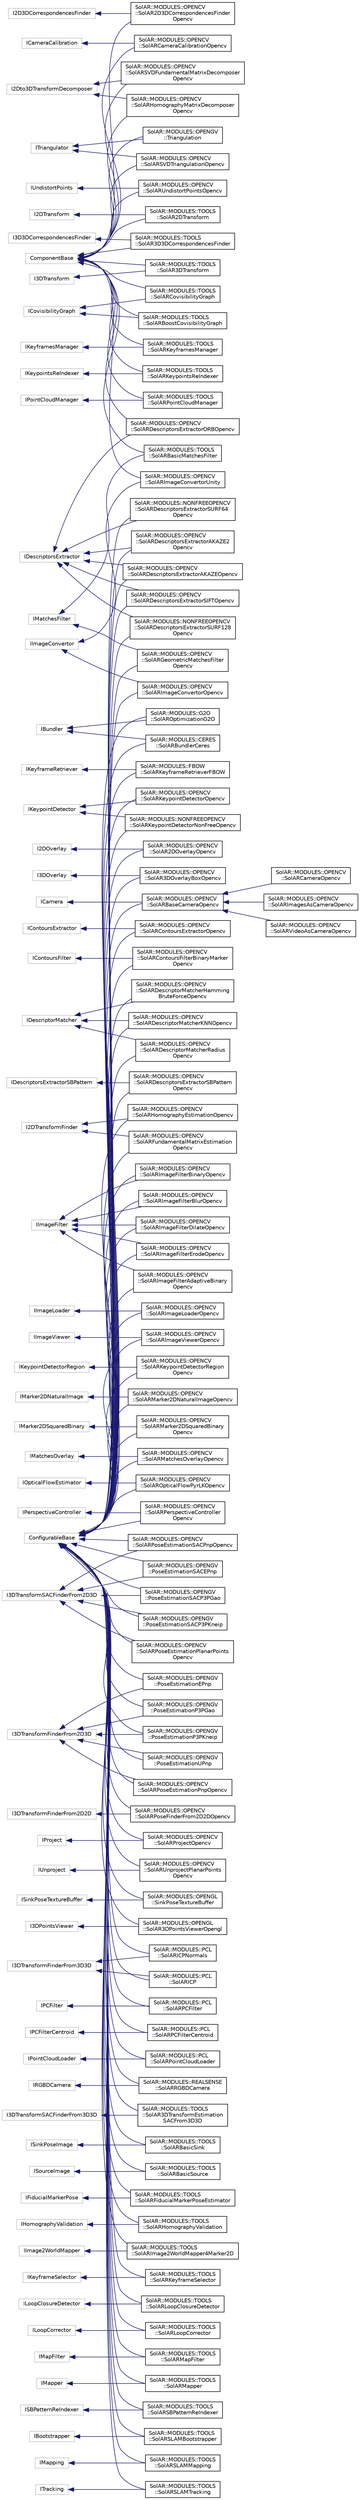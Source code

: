 digraph "Graphical Class Hierarchy"
{
  edge [fontname="Helvetica",fontsize="10",labelfontname="Helvetica",labelfontsize="10"];
  node [fontname="Helvetica",fontsize="10",shape=record];
  rankdir="LR";
  Node162 [label="ComponentBase",height=0.2,width=0.4,color="grey75", fillcolor="white", style="filled"];
  Node162 -> Node160 [dir="back",color="midnightblue",fontsize="10",style="solid",fontname="Helvetica"];
  Node160 [label="SolAR::MODULES::OPENCV\l::SolAR2D3DCorrespondencesFinder\lOpencv",height=0.2,width=0.4,color="black", fillcolor="white", style="filled",URL="$class_sol_a_r_1_1_m_o_d_u_l_e_s_1_1_o_p_e_n_c_v_1_1_sol_a_r2_d3_d_correspondences_finder_opencv.html",tooltip="Finds the 3D correspondents of 2D keypoints. UUID: cedd8c47-e7b0-47bf-abb1-7fb54d198117 ..."];
  Node162 -> Node111 [dir="back",color="midnightblue",fontsize="10",style="solid",fontname="Helvetica"];
  Node111 [label="SolAR::MODULES::OPENCV\l::SolARCameraCalibrationOpencv",height=0.2,width=0.4,color="black", fillcolor="white", style="filled",URL="$class_sol_a_r_1_1_m_o_d_u_l_e_s_1_1_o_p_e_n_c_v_1_1_sol_a_r_camera_calibration_opencv.html",tooltip="Calibrates a camera based on a chessboard. UUID: 702a7f53-e5ec-45d2-887d-daa99a34a33c ..."];
  Node162 -> Node97 [dir="back",color="midnightblue",fontsize="10",style="solid",fontname="Helvetica"];
  Node97 [label="SolAR::MODULES::OPENCV\l::SolARDescriptorsExtractorORBOpencv",height=0.2,width=0.4,color="black", fillcolor="white", style="filled",URL="$class_sol_a_r_1_1_m_o_d_u_l_e_s_1_1_o_p_e_n_c_v_1_1_sol_a_r_descriptors_extractor_o_r_b_opencv.html",tooltip="Extracts the ORB descriptors for a set of keypoints. UUID: 0ca8f7a6-d0a7-11e7-8fab-cec278b6b50a ..."];
  Node162 -> Node155 [dir="back",color="midnightblue",fontsize="10",style="solid",fontname="Helvetica"];
  Node155 [label="SolAR::MODULES::OPENCV\l::SolARHomographyMatrixDecomposer\lOpencv",height=0.2,width=0.4,color="black", fillcolor="white", style="filled",URL="$class_sol_a_r_1_1_m_o_d_u_l_e_s_1_1_o_p_e_n_c_v_1_1_sol_a_r_homography_matrix_decomposer_opencv.html",tooltip="Decomposes a homography matrix to extract four possible 3D poses. UUID: b5fab395-2184-4123-b0d5-4af74..."];
  Node162 -> Node83 [dir="back",color="midnightblue",fontsize="10",style="solid",fontname="Helvetica"];
  Node83 [label="SolAR::MODULES::OPENCV\l::SolARImageConvertorUnity",height=0.2,width=0.4,color="black", fillcolor="white", style="filled",URL="$class_sol_a_r_1_1_m_o_d_u_l_e_s_1_1_o_p_e_n_c_v_1_1_sol_a_r_image_convertor_unity.html",tooltip="Converts an image to be compliant with Unity image format and layout. UUID: 65282fb3-6651-4e73-b532-5..."];
  Node162 -> Node156 [dir="back",color="midnightblue",fontsize="10",style="solid",fontname="Helvetica"];
  Node156 [label="SolAR::MODULES::OPENCV\l::SolARSVDFundamentalMatrixDecomposer\lOpencv",height=0.2,width=0.4,color="black", fillcolor="white", style="filled",URL="$class_sol_a_r_1_1_m_o_d_u_l_e_s_1_1_o_p_e_n_c_v_1_1_sol_a_r_s_v_d_fundamental_matrix_decomposer_opencv.html",tooltip="Decomposes Fundamental matrix on a set of camera poses based on opencv SVD solver. UUID: 31188e79-6bd5-43df-9633-6d6c5d7afb5c "];
  Node162 -> Node11 [dir="back",color="midnightblue",fontsize="10",style="solid",fontname="Helvetica"];
  Node11 [label="SolAR::MODULES::OPENCV\l::SolARSVDTriangulationOpencv",height=0.2,width=0.4,color="black", fillcolor="white", style="filled",URL="$class_sol_a_r_1_1_m_o_d_u_l_e_s_1_1_o_p_e_n_c_v_1_1_sol_a_r_s_v_d_triangulation_opencv.html",tooltip="Triangulates a set of corresponding 2D-2D points correspondences with known respective camera poses b..."];
  Node162 -> Node9 [dir="back",color="midnightblue",fontsize="10",style="solid",fontname="Helvetica"];
  Node9 [label="SolAR::MODULES::OPENCV\l::SolARUndistortPointsOpencv",height=0.2,width=0.4,color="black", fillcolor="white", style="filled",URL="$class_sol_a_r_1_1_m_o_d_u_l_e_s_1_1_o_p_e_n_c_v_1_1_sol_a_r_undistort_points_opencv.html",tooltip="Undistorts a set of points according to the distortion matrix of a camera. UUID: d926e249-8b7f-46e0-8..."];
  Node162 -> Node12 [dir="back",color="midnightblue",fontsize="10",style="solid",fontname="Helvetica"];
  Node12 [label="SolAR::MODULES::OPENGV\l::Triangulation",height=0.2,width=0.4,color="black", fillcolor="white", style="filled",URL="$class_sol_a_r_1_1_m_o_d_u_l_e_s_1_1_o_p_e_n_g_v_1_1_triangulation.html",tooltip="Triangulates set of corresponding 2D-2D points correspondances with known respective camera poses bas..."];
  Node162 -> Node153 [dir="back",color="midnightblue",fontsize="10",style="solid",fontname="Helvetica"];
  Node153 [label="SolAR::MODULES::TOOLS\l::SolAR2DTransform",height=0.2,width=0.4,color="black", fillcolor="white", style="filled",URL="$class_sol_a_r_1_1_m_o_d_u_l_e_s_1_1_t_o_o_l_s_1_1_sol_a_r2_d_transform.html",tooltip="Applies a 2D Transform to a set of 2D points. UUID: edcedc0a-9841-4377-aea1-9fa9fdb46fde ..."];
  Node162 -> Node148 [dir="back",color="midnightblue",fontsize="10",style="solid",fontname="Helvetica"];
  Node148 [label="SolAR::MODULES::TOOLS\l::SolAR3D3DCorrespondencesFinder",height=0.2,width=0.4,color="black", fillcolor="white", style="filled",URL="$class_sol_a_r_1_1_m_o_d_u_l_e_s_1_1_t_o_o_l_s_1_1_sol_a_r3_d3_d_correspondences_finder.html",tooltip="Finds the 3D-3D correspondences from feature matches of two keyframes. UUID: 978068ef-7f93-41ef-8e24-..."];
  Node162 -> Node142 [dir="back",color="midnightblue",fontsize="10",style="solid",fontname="Helvetica"];
  Node142 [label="SolAR::MODULES::TOOLS\l::SolAR3DTransform",height=0.2,width=0.4,color="black", fillcolor="white", style="filled",URL="$class_sol_a_r_1_1_m_o_d_u_l_e_s_1_1_t_o_o_l_s_1_1_sol_a_r3_d_transform.html",tooltip="Applies a 3D Transform to a set of 3D points. UUID: f05dd955-33bd-4d52-8717-93ad298ed3e3 ..."];
  Node162 -> Node43 [dir="back",color="midnightblue",fontsize="10",style="solid",fontname="Helvetica"];
  Node43 [label="SolAR::MODULES::TOOLS\l::SolARBasicMatchesFilter",height=0.2,width=0.4,color="black", fillcolor="white", style="filled",URL="$class_sol_a_r_1_1_m_o_d_u_l_e_s_1_1_t_o_o_l_s_1_1_sol_a_r_basic_matches_filter.html",tooltip="Retains the best match for each keypoint. UUID: cbb620c3-a7fc-42d7-bcbf-f59b475b23b0 ..."];
  Node162 -> Node104 [dir="back",color="midnightblue",fontsize="10",style="solid",fontname="Helvetica"];
  Node104 [label="SolAR::MODULES::TOOLS\l::SolARBoostCovisibilityGraph",height=0.2,width=0.4,color="black", fillcolor="white", style="filled",URL="$class_sol_a_r_1_1_m_o_d_u_l_e_s_1_1_t_o_o_l_s_1_1_sol_a_r_boost_covisibility_graph.html",tooltip="A storage component to store with persistence the visibility between keypoints and 3D points..."];
  Node162 -> Node105 [dir="back",color="midnightblue",fontsize="10",style="solid",fontname="Helvetica"];
  Node105 [label="SolAR::MODULES::TOOLS\l::SolARCovisibilityGraph",height=0.2,width=0.4,color="black", fillcolor="white", style="filled",URL="$class_sol_a_r_1_1_m_o_d_u_l_e_s_1_1_t_o_o_l_s_1_1_sol_a_r_covisibility_graph.html",tooltip="A storage component to store with persistence the visibility between keypoints and 3D points..."];
  Node162 -> Node66 [dir="back",color="midnightblue",fontsize="10",style="solid",fontname="Helvetica"];
  Node66 [label="SolAR::MODULES::TOOLS\l::SolARKeyframesManager",height=0.2,width=0.4,color="black", fillcolor="white", style="filled",URL="$class_sol_a_r_1_1_m_o_d_u_l_e_s_1_1_t_o_o_l_s_1_1_sol_a_r_keyframes_manager.html",tooltip="A storage component to store a persistent set of keyframes, based on a std::set. "];
  Node162 -> Node59 [dir="back",color="midnightblue",fontsize="10",style="solid",fontname="Helvetica"];
  Node59 [label="SolAR::MODULES::TOOLS\l::SolARKeypointsReIndexer",height=0.2,width=0.4,color="black", fillcolor="white", style="filled",URL="$class_sol_a_r_1_1_m_o_d_u_l_e_s_1_1_t_o_o_l_s_1_1_sol_a_r_keypoints_re_indexer.html",tooltip="Provides two ordered set of matching keypoints from two unordered set of keypoints and their correspo..."];
  Node162 -> Node28 [dir="back",color="midnightblue",fontsize="10",style="solid",fontname="Helvetica"];
  Node28 [label="SolAR::MODULES::TOOLS\l::SolARPointCloudManager",height=0.2,width=0.4,color="black", fillcolor="white", style="filled",URL="$class_sol_a_r_1_1_m_o_d_u_l_e_s_1_1_t_o_o_l_s_1_1_sol_a_r_point_cloud_manager.html",tooltip="A storage component to store a persistent cloud of 3D points, based on a std::set. "];
  Node161 [label="ConfigurableBase",height=0.2,width=0.4,color="grey75", fillcolor="white", style="filled"];
  Node161 -> Node118 [dir="back",color="midnightblue",fontsize="10",style="solid",fontname="Helvetica"];
  Node118 [label="SolAR::MODULES::CERES\l::SolARBundlerCeres",height=0.2,width=0.4,color="black", fillcolor="white", style="filled",URL="$class_sol_a_r_1_1_m_o_d_u_l_e_s_1_1_c_e_r_e_s_1_1_sol_a_r_bundler_ceres.html",tooltip="Applies a bundle adjustment to optimize a 3D map and keyframes. UUID: 4897fc13-682c-4e95-8aba-abd9f7a..."];
  Node161 -> Node70 [dir="back",color="midnightblue",fontsize="10",style="solid",fontname="Helvetica"];
  Node70 [label="SolAR::MODULES::FBOW\l::SolARKeyframeRetrieverFBOW",height=0.2,width=0.4,color="black", fillcolor="white", style="filled",URL="$class_sol_a_r_1_1_m_o_d_u_l_e_s_1_1_f_b_o_w_1_1_sol_a_r_keyframe_retriever_f_b_o_w.html",tooltip="Retrieves keyframes closest to an input frame based on a Fast Bag Of Words implementaton. UUID: 9d1b1afa-bdbc-11e8-a355-529269fb1459 "];
  Node161 -> Node119 [dir="back",color="midnightblue",fontsize="10",style="solid",fontname="Helvetica"];
  Node119 [label="SolAR::MODULES::G2O\l::SolAROptimizationG2O",height=0.2,width=0.4,color="black", fillcolor="white", style="filled",URL="$class_sol_a_r_1_1_m_o_d_u_l_e_s_1_1_g2_o_1_1_sol_a_r_optimization_g2_o.html",tooltip="Bundle adjustment optimization. UUID: 870d89ba-bb5f-460a-a817-1fcb6473df70 "];
  Node161 -> Node93 [dir="back",color="midnightblue",fontsize="10",style="solid",fontname="Helvetica"];
  Node93 [label="SolAR::MODULES::NONFREEOPENCV\l::SolARDescriptorsExtractorSURF128\lOpencv",height=0.2,width=0.4,color="black", fillcolor="white", style="filled",URL="$class_sol_a_r_1_1_m_o_d_u_l_e_s_1_1_n_o_n_f_r_e_e_o_p_e_n_c_v_1_1_sol_a_r_descriptors_extractor_s_u_r_f128_opencv.html",tooltip="Extracts the SURF descriptors (size 128) for a set of keypoints. UUID: fe14a310-d0a2-11e7-8fab-cec278..."];
  Node161 -> Node94 [dir="back",color="midnightblue",fontsize="10",style="solid",fontname="Helvetica"];
  Node94 [label="SolAR::MODULES::NONFREEOPENCV\l::SolARDescriptorsExtractorSURF64\lOpencv",height=0.2,width=0.4,color="black", fillcolor="white", style="filled",URL="$class_sol_a_r_1_1_m_o_d_u_l_e_s_1_1_n_o_n_f_r_e_e_o_p_e_n_c_v_1_1_sol_a_r_descriptors_extractor_s_u_r_f64_opencv.html",tooltip="Extracts the SURF descriptors (size 64) for a set of keypoints. UUID: 1a437804-d0a3-11e7-8fab-cec278b..."];
  Node161 -> Node63 [dir="back",color="midnightblue",fontsize="10",style="solid",fontname="Helvetica"];
  Node63 [label="SolAR::MODULES::NONFREEOPENCV\l::SolARKeypointDetectorNonFreeOpencv",height=0.2,width=0.4,color="black", fillcolor="white", style="filled",URL="$class_sol_a_r_1_1_m_o_d_u_l_e_s_1_1_n_o_n_f_r_e_e_o_p_e_n_c_v_1_1_sol_a_r_keypoint_detector_non_free_opencv.html",tooltip="Detects keypoints in an image (based on SIFT or SURF algorithm). UUID: d1f9317c-9519-4671-8ff5-462977..."];
  Node161 -> Node158 [dir="back",color="midnightblue",fontsize="10",style="solid",fontname="Helvetica"];
  Node158 [label="SolAR::MODULES::OPENCV\l::SolAR2DOverlayOpencv",height=0.2,width=0.4,color="black", fillcolor="white", style="filled",URL="$class_sol_a_r_1_1_m_o_d_u_l_e_s_1_1_o_p_e_n_c_v_1_1_sol_a_r2_d_overlay_opencv.html",tooltip="Draws 2D features (circles, lines, etc.) on an image. UUID: cc51d685-9797-4ffd-a9dd-cec4f367fa6a ..."];
  Node161 -> Node146 [dir="back",color="midnightblue",fontsize="10",style="solid",fontname="Helvetica"];
  Node146 [label="SolAR::MODULES::OPENCV\l::SolAR3DOverlayBoxOpencv",height=0.2,width=0.4,color="black", fillcolor="white", style="filled",URL="$class_sol_a_r_1_1_m_o_d_u_l_e_s_1_1_o_p_e_n_c_v_1_1_sol_a_r3_d_overlay_box_opencv.html",tooltip="Draws a 3D box on an image. UUID: 2db01f59-9793-4cd5-8e13-b25d0ed5735 "];
  Node161 -> Node113 [dir="back",color="midnightblue",fontsize="10",style="solid",fontname="Helvetica"];
  Node113 [label="SolAR::MODULES::OPENCV\l::SolARBaseCameraOpencv",height=0.2,width=0.4,color="black", fillcolor="white", style="filled",URL="$class_sol_a_r_1_1_m_o_d_u_l_e_s_1_1_o_p_e_n_c_v_1_1_sol_a_r_base_camera_opencv.html",tooltip="Grabs current image captured by a RGB camera. UUID: 5b7396f4-a804-4f3c-a0eb-fb1d56042bb4 ..."];
  Node113 -> Node114 [dir="back",color="midnightblue",fontsize="10",style="solid",fontname="Helvetica"];
  Node114 [label="SolAR::MODULES::OPENCV\l::SolARCameraOpencv",height=0.2,width=0.4,color="black", fillcolor="white", style="filled",URL="$class_sol_a_r_1_1_m_o_d_u_l_e_s_1_1_o_p_e_n_c_v_1_1_sol_a_r_camera_opencv.html",tooltip="Grabs current image captured by a RGB camera. UUID: 5b7396f4-a804-4f3c-a0eb-fb1d56042bb4 ..."];
  Node113 -> Node115 [dir="back",color="midnightblue",fontsize="10",style="solid",fontname="Helvetica"];
  Node115 [label="SolAR::MODULES::OPENCV\l::SolARImagesAsCameraOpencv",height=0.2,width=0.4,color="black", fillcolor="white", style="filled",URL="$class_sol_a_r_1_1_m_o_d_u_l_e_s_1_1_o_p_e_n_c_v_1_1_sol_a_r_images_as_camera_opencv.html",tooltip="Loads an image sequence stored in a dedicated folder. UUID: b8a8b963-ba55-4ea4-b045-d9e7e8f6db02 ..."];
  Node113 -> Node116 [dir="back",color="midnightblue",fontsize="10",style="solid",fontname="Helvetica"];
  Node116 [label="SolAR::MODULES::OPENCV\l::SolARVideoAsCameraOpencv",height=0.2,width=0.4,color="black", fillcolor="white", style="filled",URL="$class_sol_a_r_1_1_m_o_d_u_l_e_s_1_1_o_p_e_n_c_v_1_1_sol_a_r_video_as_camera_opencv.html",tooltip="Grabs the images from a video file. UUID: fa4a780a-9720-11e8-9eb6-529269fb1459 "];
  Node161 -> Node109 [dir="back",color="midnightblue",fontsize="10",style="solid",fontname="Helvetica"];
  Node109 [label="SolAR::MODULES::OPENCV\l::SolARContoursExtractorOpencv",height=0.2,width=0.4,color="black", fillcolor="white", style="filled",URL="$class_sol_a_r_1_1_m_o_d_u_l_e_s_1_1_o_p_e_n_c_v_1_1_sol_a_r_contours_extractor_opencv.html",tooltip="Extracts the contours of a given image. UUID: 6acf8de2-cc63-11e7-abc4-cec278b6b50a ..."];
  Node161 -> Node107 [dir="back",color="midnightblue",fontsize="10",style="solid",fontname="Helvetica"];
  Node107 [label="SolAR::MODULES::OPENCV\l::SolARContoursFilterBinaryMarker\lOpencv",height=0.2,width=0.4,color="black", fillcolor="white", style="filled",URL="$class_sol_a_r_1_1_m_o_d_u_l_e_s_1_1_o_p_e_n_c_v_1_1_sol_a_r_contours_filter_binary_marker_opencv.html",tooltip="Filters contours to select only the contours of squared binary markers. UUID: 4309dcc6-cc73-11e7-abc4..."];
  Node161 -> Node100 [dir="back",color="midnightblue",fontsize="10",style="solid",fontname="Helvetica"];
  Node100 [label="SolAR::MODULES::OPENCV\l::SolARDescriptorMatcherHamming\lBruteForceOpencv",height=0.2,width=0.4,color="black", fillcolor="white", style="filled",URL="$class_sol_a_r_1_1_m_o_d_u_l_e_s_1_1_o_p_e_n_c_v_1_1_sol_a_r_descriptor_matcher_hamming_brute_force_opencv.html",tooltip="Matches descriptors based on a Hamming distance and selects the best matches of each descriptor..."];
  Node161 -> Node101 [dir="back",color="midnightblue",fontsize="10",style="solid",fontname="Helvetica"];
  Node101 [label="SolAR::MODULES::OPENCV\l::SolARDescriptorMatcherKNNOpencv",height=0.2,width=0.4,color="black", fillcolor="white", style="filled",URL="$class_sol_a_r_1_1_m_o_d_u_l_e_s_1_1_o_p_e_n_c_v_1_1_sol_a_r_descriptor_matcher_k_n_n_opencv.html",tooltip="Matches descriptors and selects k best matches for each descriptor. UUID: 7823dac8-1597-41cf-bdef-59a..."];
  Node161 -> Node102 [dir="back",color="midnightblue",fontsize="10",style="solid",fontname="Helvetica"];
  Node102 [label="SolAR::MODULES::OPENCV\l::SolARDescriptorMatcherRadius\lOpencv",height=0.2,width=0.4,color="black", fillcolor="white", style="filled",URL="$class_sol_a_r_1_1_m_o_d_u_l_e_s_1_1_o_p_e_n_c_v_1_1_sol_a_r_descriptor_matcher_radius_opencv.html",tooltip="Matches descriptors and selects all matches not farther than a specified distance. UUID: 549f7873-96e4-4eae-b4a0-ae8d80664ce5 "];
  Node161 -> Node95 [dir="back",color="midnightblue",fontsize="10",style="solid",fontname="Helvetica"];
  Node95 [label="SolAR::MODULES::OPENCV\l::SolARDescriptorsExtractorAKAZE2\lOpencv",height=0.2,width=0.4,color="black", fillcolor="white", style="filled",URL="$class_sol_a_r_1_1_m_o_d_u_l_e_s_1_1_o_p_e_n_c_v_1_1_sol_a_r_descriptors_extractor_a_k_a_z_e2_opencv.html",tooltip="Extracts the AKAZE descriptors for a set of keypoints (optimized version). UUID: 21238c00-26dd-11e8-b..."];
  Node161 -> Node96 [dir="back",color="midnightblue",fontsize="10",style="solid",fontname="Helvetica"];
  Node96 [label="SolAR::MODULES::OPENCV\l::SolARDescriptorsExtractorAKAZEOpencv",height=0.2,width=0.4,color="black", fillcolor="white", style="filled",URL="$class_sol_a_r_1_1_m_o_d_u_l_e_s_1_1_o_p_e_n_c_v_1_1_sol_a_r_descriptors_extractor_a_k_a_z_e_opencv.html",tooltip="Extracts the AKAZE descriptors for a set of keypoints. UUID: c8cc68db-9abd-4dab-9204-2fe4e9d010cd ..."];
  Node161 -> Node91 [dir="back",color="midnightblue",fontsize="10",style="solid",fontname="Helvetica"];
  Node91 [label="SolAR::MODULES::OPENCV\l::SolARDescriptorsExtractorSBPattern\lOpencv",height=0.2,width=0.4,color="black", fillcolor="white", style="filled",URL="$class_sol_a_r_1_1_m_o_d_u_l_e_s_1_1_o_p_e_n_c_v_1_1_sol_a_r_descriptors_extractor_s_b_pattern_opencv.html",tooltip="Extracts the descriptor corresponding to a squared binary marker pattern. UUID: d25625ba-ce3a-11e7-ab..."];
  Node161 -> Node98 [dir="back",color="midnightblue",fontsize="10",style="solid",fontname="Helvetica"];
  Node98 [label="SolAR::MODULES::OPENCV\l::SolARDescriptorsExtractorSIFTOpencv",height=0.2,width=0.4,color="black", fillcolor="white", style="filled",URL="$class_sol_a_r_1_1_m_o_d_u_l_e_s_1_1_o_p_e_n_c_v_1_1_sol_a_r_descriptors_extractor_s_i_f_t_opencv.html",tooltip="Extracts the SIFT descriptors for a set of keypoints. UUID: 3787eaa6-d0a0-11e7-8fab-cec278b6b50a ..."];
  Node161 -> Node150 [dir="back",color="midnightblue",fontsize="10",style="solid",fontname="Helvetica"];
  Node150 [label="SolAR::MODULES::OPENCV\l::SolARFundamentalMatrixEstimation\lOpencv",height=0.2,width=0.4,color="black", fillcolor="white", style="filled",URL="$class_sol_a_r_1_1_m_o_d_u_l_e_s_1_1_o_p_e_n_c_v_1_1_sol_a_r_fundamental_matrix_estimation_opencv.html",tooltip="Estimates the fundamental matrix from two set of keypoints that match together. UUID: 79b29b50-cf4d-4..."];
  Node161 -> Node42 [dir="back",color="midnightblue",fontsize="10",style="solid",fontname="Helvetica"];
  Node42 [label="SolAR::MODULES::OPENCV\l::SolARGeometricMatchesFilter\lOpencv",height=0.2,width=0.4,color="black", fillcolor="white", style="filled",URL="$class_sol_a_r_1_1_m_o_d_u_l_e_s_1_1_o_p_e_n_c_v_1_1_sol_a_r_geometric_matches_filter_opencv.html",tooltip="Filters a set of matches based on geometric constraints. UUID: 3731691e-2c4c-4d37-a2ce-06d1918f8d41 ..."];
  Node161 -> Node151 [dir="back",color="midnightblue",fontsize="10",style="solid",fontname="Helvetica"];
  Node151 [label="SolAR::MODULES::OPENCV\l::SolARHomographyEstimationOpencv",height=0.2,width=0.4,color="black", fillcolor="white", style="filled",URL="$class_sol_a_r_1_1_m_o_d_u_l_e_s_1_1_o_p_e_n_c_v_1_1_sol_a_r_homography_estimation_opencv.html",tooltip="Estimates the homography between two images from their matching keypoints. UUID: fb9dac20-2a44-44b2-a..."];
  Node161 -> Node82 [dir="back",color="midnightblue",fontsize="10",style="solid",fontname="Helvetica"];
  Node82 [label="SolAR::MODULES::OPENCV\l::SolARImageConvertorOpencv",height=0.2,width=0.4,color="black", fillcolor="white", style="filled",URL="$class_sol_a_r_1_1_m_o_d_u_l_e_s_1_1_o_p_e_n_c_v_1_1_sol_a_r_image_convertor_opencv.html",tooltip="Converts an image according to a given expected layout. UUID: fd7fb607-144f-418c-bcf2-f7cf71532c22 ..."];
  Node161 -> Node76 [dir="back",color="midnightblue",fontsize="10",style="solid",fontname="Helvetica"];
  Node76 [label="SolAR::MODULES::OPENCV\l::SolARImageFilterAdaptiveBinary\lOpencv",height=0.2,width=0.4,color="black", fillcolor="white", style="filled",URL="$class_sol_a_r_1_1_m_o_d_u_l_e_s_1_1_o_p_e_n_c_v_1_1_sol_a_r_image_filter_adaptive_binary_opencv.html",tooltip="Filters a greyscale image to a binary image based on an adaptive threshold. UUID: 901e7a07-5013-4907-..."];
  Node161 -> Node77 [dir="back",color="midnightblue",fontsize="10",style="solid",fontname="Helvetica"];
  Node77 [label="SolAR::MODULES::OPENCV\l::SolARImageFilterBinaryOpencv",height=0.2,width=0.4,color="black", fillcolor="white", style="filled",URL="$class_sol_a_r_1_1_m_o_d_u_l_e_s_1_1_o_p_e_n_c_v_1_1_sol_a_r_image_filter_binary_opencv.html",tooltip="Filters an image to a binary image based on a unique threshold. UUID: e5fd7e9a-fcae-4f86-bfc7-ea8584c..."];
  Node161 -> Node78 [dir="back",color="midnightblue",fontsize="10",style="solid",fontname="Helvetica"];
  Node78 [label="SolAR::MODULES::OPENCV\l::SolARImageFilterBlurOpencv",height=0.2,width=0.4,color="black", fillcolor="white", style="filled",URL="$class_sol_a_r_1_1_m_o_d_u_l_e_s_1_1_o_p_e_n_c_v_1_1_sol_a_r_image_filter_blur_opencv.html",tooltip="Blurs an image using the normalized box filter. UUID: deb083aa-69fb-409a-af94-151d476de922 ..."];
  Node161 -> Node79 [dir="back",color="midnightblue",fontsize="10",style="solid",fontname="Helvetica"];
  Node79 [label="SolAR::MODULES::OPENCV\l::SolARImageFilterDilateOpencv",height=0.2,width=0.4,color="black", fillcolor="white", style="filled",URL="$class_sol_a_r_1_1_m_o_d_u_l_e_s_1_1_o_p_e_n_c_v_1_1_sol_a_r_image_filter_dilate_opencv.html",tooltip="Dilates the white regions of a binary image. UUID: 7ac9d1b8-afda-4c99-b8df-92e71015a3be ..."];
  Node161 -> Node80 [dir="back",color="midnightblue",fontsize="10",style="solid",fontname="Helvetica"];
  Node80 [label="SolAR::MODULES::OPENCV\l::SolARImageFilterErodeOpencv",height=0.2,width=0.4,color="black", fillcolor="white", style="filled",URL="$class_sol_a_r_1_1_m_o_d_u_l_e_s_1_1_o_p_e_n_c_v_1_1_sol_a_r_image_filter_erode_opencv.html",tooltip="Erodes the white regions of a binary image. UUID: 58b09819-64bc-4a80-b6a2-9fe7b179f3fc ..."];
  Node161 -> Node74 [dir="back",color="midnightblue",fontsize="10",style="solid",fontname="Helvetica"];
  Node74 [label="SolAR::MODULES::OPENCV\l::SolARImageLoaderOpencv",height=0.2,width=0.4,color="black", fillcolor="white", style="filled",URL="$class_sol_a_r_1_1_m_o_d_u_l_e_s_1_1_o_p_e_n_c_v_1_1_sol_a_r_image_loader_opencv.html",tooltip="Loads an image from a file. UUID: e42d6526-9eb1-4f8a-bb68-53e06f09609c "];
  Node161 -> Node72 [dir="back",color="midnightblue",fontsize="10",style="solid",fontname="Helvetica"];
  Node72 [label="SolAR::MODULES::OPENCV\l::SolARImageViewerOpencv",height=0.2,width=0.4,color="black", fillcolor="white", style="filled",URL="$class_sol_a_r_1_1_m_o_d_u_l_e_s_1_1_o_p_e_n_c_v_1_1_sol_a_r_image_viewer_opencv.html",tooltip="Displays an image in a dedicated window. UUID: 19ea4e13-7085-4e3f-92ca-93f200ffb01b ..."];
  Node161 -> Node64 [dir="back",color="midnightblue",fontsize="10",style="solid",fontname="Helvetica"];
  Node64 [label="SolAR::MODULES::OPENCV\l::SolARKeypointDetectorOpencv",height=0.2,width=0.4,color="black", fillcolor="white", style="filled",URL="$class_sol_a_r_1_1_m_o_d_u_l_e_s_1_1_o_p_e_n_c_v_1_1_sol_a_r_keypoint_detector_opencv.html",tooltip="Detects keypoints in an image. UUID: e81c7e4e-7da6-476a-8eba-078b43071272 "];
  Node161 -> Node61 [dir="back",color="midnightblue",fontsize="10",style="solid",fontname="Helvetica"];
  Node61 [label="SolAR::MODULES::OPENCV\l::SolARKeypointDetectorRegion\lOpencv",height=0.2,width=0.4,color="black", fillcolor="white", style="filled",URL="$class_sol_a_r_1_1_m_o_d_u_l_e_s_1_1_o_p_e_n_c_v_1_1_sol_a_r_keypoint_detector_region_opencv.html",tooltip="Detects keypoints in an given region of an image. UUID: 22c2ca9f-e43b-4a88-8337-4a166a789971 ..."];
  Node161 -> Node47 [dir="back",color="midnightblue",fontsize="10",style="solid",fontname="Helvetica"];
  Node47 [label="SolAR::MODULES::OPENCV\l::SolARMarker2DNaturalImageOpencv",height=0.2,width=0.4,color="black", fillcolor="white", style="filled",URL="$class_sol_a_r_1_1_m_o_d_u_l_e_s_1_1_o_p_e_n_c_v_1_1_sol_a_r_marker2_d_natural_image_opencv.html",tooltip="Loads a 2D natural image marker from a file. UUID: efcdb590-c570-11e7-abc4-cec278b6b50a ..."];
  Node161 -> Node45 [dir="back",color="midnightblue",fontsize="10",style="solid",fontname="Helvetica"];
  Node45 [label="SolAR::MODULES::OPENCV\l::SolARMarker2DSquaredBinary\lOpencv",height=0.2,width=0.4,color="black", fillcolor="white", style="filled",URL="$class_sol_a_r_1_1_m_o_d_u_l_e_s_1_1_o_p_e_n_c_v_1_1_sol_a_r_marker2_d_squared_binary_opencv.html",tooltip="Loads a 2D squared binary marker from a file. UUID: 5d2b8da9-528e-4e5e-96c1-f883edcf3b1c ..."];
  Node161 -> Node40 [dir="back",color="midnightblue",fontsize="10",style="solid",fontname="Helvetica"];
  Node40 [label="SolAR::MODULES::OPENCV\l::SolARMatchesOverlayOpencv",height=0.2,width=0.4,color="black", fillcolor="white", style="filled",URL="$class_sol_a_r_1_1_m_o_d_u_l_e_s_1_1_o_p_e_n_c_v_1_1_sol_a_r_matches_overlay_opencv.html",tooltip="Displays matching keypoints between two images. UUID: e95302be-3fe1-44e0-97bf-a98380464af9 ..."];
  Node161 -> Node38 [dir="back",color="midnightblue",fontsize="10",style="solid",fontname="Helvetica"];
  Node38 [label="SolAR::MODULES::OPENCV\l::SolAROpticalFlowPyrLKOpencv",height=0.2,width=0.4,color="black", fillcolor="white", style="filled",URL="$class_sol_a_r_1_1_m_o_d_u_l_e_s_1_1_o_p_e_n_c_v_1_1_sol_a_r_optical_flow_pyr_l_k_opencv.html",tooltip="Estimates the optical flow between two images based on a pyramidal Lucas Kanade approach. UUID: b513e9ff-d2e7-4dcf-9a29-4ed95c512158 "];
  Node161 -> Node32 [dir="back",color="midnightblue",fontsize="10",style="solid",fontname="Helvetica"];
  Node32 [label="SolAR::MODULES::OPENCV\l::SolARPerspectiveController\lOpencv",height=0.2,width=0.4,color="black", fillcolor="white", style="filled",URL="$class_sol_a_r_1_1_m_o_d_u_l_e_s_1_1_o_p_e_n_c_v_1_1_sol_a_r_perspective_controller_opencv.html",tooltip="Extracts an unwrapped image from a specific region of an input image defined with four 2D points..."];
  Node161 -> Node125 [dir="back",color="midnightblue",fontsize="10",style="solid",fontname="Helvetica"];
  Node125 [label="SolAR::MODULES::OPENCV\l::SolARPoseEstimationPlanarPoints\lOpencv",height=0.2,width=0.4,color="black", fillcolor="white", style="filled",URL="$class_sol_a_r_1_1_m_o_d_u_l_e_s_1_1_o_p_e_n_c_v_1_1_sol_a_r_pose_estimation_planar_points_opencv.html",tooltip="Finds the camera pose of 2D-3D planar points correspondences based on opencv homography. UUID: 9fbadf80-251f-4160-94f8-a64dc3d40a2f "];
  Node161 -> Node134 [dir="back",color="midnightblue",fontsize="10",style="solid",fontname="Helvetica"];
  Node134 [label="SolAR::MODULES::OPENCV\l::SolARPoseEstimationPnpOpencv",height=0.2,width=0.4,color="black", fillcolor="white", style="filled",URL="$class_sol_a_r_1_1_m_o_d_u_l_e_s_1_1_o_p_e_n_c_v_1_1_sol_a_r_pose_estimation_pnp_opencv.html",tooltip="Finds the camera pose of 2D-3D points correspondences based on opencv Perspective-n-Points algorithm..."];
  Node161 -> Node126 [dir="back",color="midnightblue",fontsize="10",style="solid",fontname="Helvetica"];
  Node126 [label="SolAR::MODULES::OPENCV\l::SolARPoseEstimationSACPnpOpencv",height=0.2,width=0.4,color="black", fillcolor="white", style="filled",URL="$class_sol_a_r_1_1_m_o_d_u_l_e_s_1_1_o_p_e_n_c_v_1_1_sol_a_r_pose_estimation_s_a_c_pnp_opencv.html",tooltip="Finds the camera pose of 2D-3D points correspondences based on opencv Perspective-n-Points algorithm ..."];
  Node161 -> Node140 [dir="back",color="midnightblue",fontsize="10",style="solid",fontname="Helvetica"];
  Node140 [label="SolAR::MODULES::OPENCV\l::SolARPoseFinderFrom2D2DOpencv",height=0.2,width=0.4,color="black", fillcolor="white", style="filled",URL="$class_sol_a_r_1_1_m_o_d_u_l_e_s_1_1_o_p_e_n_c_v_1_1_sol_a_r_pose_finder_from2_d2_d_opencv.html",tooltip="Finds the camera pose based on a 2D-2D points correspondences between two images. UUID: 52babb5e-9d33..."];
  Node161 -> Node26 [dir="back",color="midnightblue",fontsize="10",style="solid",fontname="Helvetica"];
  Node26 [label="SolAR::MODULES::OPENCV\l::SolARProjectOpencv",height=0.2,width=0.4,color="black", fillcolor="white", style="filled",URL="$class_sol_a_r_1_1_m_o_d_u_l_e_s_1_1_o_p_e_n_c_v_1_1_sol_a_r_project_opencv.html",tooltip="Projects a set of 3D points on a 2D image plane. UUID: 741fc298-0149-4322-a7a9-ccb971e857ba ..."];
  Node161 -> Node0 [dir="back",color="midnightblue",fontsize="10",style="solid",fontname="Helvetica"];
  Node0 [label="SolAR::MODULES::OPENCV\l::SolARUnprojectPlanarPoints\lOpencv",height=0.2,width=0.4,color="black", fillcolor="white", style="filled",URL="$class_sol_a_r_1_1_m_o_d_u_l_e_s_1_1_o_p_e_n_c_v_1_1_sol_a_r_unproject_planar_points_opencv.html",tooltip="Recovers 3D points defined in world coordinate system from a set of 2D points defined in the image co..."];
  Node161 -> Node18 [dir="back",color="midnightblue",fontsize="10",style="solid",fontname="Helvetica"];
  Node18 [label="SolAR::MODULES::OPENGL\l::SinkPoseTextureBuffer",height=0.2,width=0.4,color="black", fillcolor="white", style="filled",URL="$class_sol_a_r_1_1_m_o_d_u_l_e_s_1_1_o_p_e_n_g_l_1_1_sink_pose_texture_buffer.html",tooltip="A Sink for a synchronized pose and texture buffer based on OpenGL texture buffer useful for AR video ..."];
  Node161 -> Node144 [dir="back",color="midnightblue",fontsize="10",style="solid",fontname="Helvetica"];
  Node144 [label="SolAR::MODULES::OPENGL\l::SolAR3DPointsViewerOpengl",height=0.2,width=0.4,color="black", fillcolor="white", style="filled",URL="$class_sol_a_r_1_1_m_o_d_u_l_e_s_1_1_o_p_e_n_g_l_1_1_sol_a_r3_d_points_viewer_opengl.html",tooltip="Displays in a window a set of 3D points as well as the current camera and its previous path (based on..."];
  Node161 -> Node135 [dir="back",color="midnightblue",fontsize="10",style="solid",fontname="Helvetica"];
  Node135 [label="SolAR::MODULES::OPENGV\l::PoseEstimationEPnp",height=0.2,width=0.4,color="black", fillcolor="white", style="filled",URL="$class_sol_a_r_1_1_m_o_d_u_l_e_s_1_1_o_p_e_n_g_v_1_1_pose_estimation_e_pnp.html",tooltip="Finds the camera pose of 2D-3D points correspondences based on opengv Efficient Perspective-n-Point a..."];
  Node161 -> Node136 [dir="back",color="midnightblue",fontsize="10",style="solid",fontname="Helvetica"];
  Node136 [label="SolAR::MODULES::OPENGV\l::PoseEstimationP3PGao",height=0.2,width=0.4,color="black", fillcolor="white", style="filled",URL="$class_sol_a_r_1_1_m_o_d_u_l_e_s_1_1_o_p_e_n_g_v_1_1_pose_estimation_p3_p_gao.html",tooltip="Finds the camera pose of three 2D-3D points correspondences based on opengv GAO P3P algorithm..."];
  Node161 -> Node137 [dir="back",color="midnightblue",fontsize="10",style="solid",fontname="Helvetica"];
  Node137 [label="SolAR::MODULES::OPENGV\l::PoseEstimationP3PKneip",height=0.2,width=0.4,color="black", fillcolor="white", style="filled",URL="$class_sol_a_r_1_1_m_o_d_u_l_e_s_1_1_o_p_e_n_g_v_1_1_pose_estimation_p3_p_kneip.html",tooltip="Finds the camera pose of three 2D-3D points correspondences based on opengv Kneip P3P algorithm..."];
  Node161 -> Node127 [dir="back",color="midnightblue",fontsize="10",style="solid",fontname="Helvetica"];
  Node127 [label="SolAR::MODULES::OPENGV\l::PoseEstimationSACEPnp",height=0.2,width=0.4,color="black", fillcolor="white", style="filled",URL="$class_sol_a_r_1_1_m_o_d_u_l_e_s_1_1_o_p_e_n_g_v_1_1_pose_estimation_s_a_c_e_pnp.html",tooltip="Finds the camera pose of 2D-3D points correspondences based on opengv Efficient Perspective-n-Point a..."];
  Node161 -> Node128 [dir="back",color="midnightblue",fontsize="10",style="solid",fontname="Helvetica"];
  Node128 [label="SolAR::MODULES::OPENGV\l::PoseEstimationSACP3PGao",height=0.2,width=0.4,color="black", fillcolor="white", style="filled",URL="$class_sol_a_r_1_1_m_o_d_u_l_e_s_1_1_o_p_e_n_g_v_1_1_pose_estimation_s_a_c_p3_p_gao.html",tooltip="Finds the camera pose of three 2D-3D points correspondences based on opengv Gao P3P algorithm with a ..."];
  Node161 -> Node129 [dir="back",color="midnightblue",fontsize="10",style="solid",fontname="Helvetica"];
  Node129 [label="SolAR::MODULES::OPENGV\l::PoseEstimationSACP3PKneip",height=0.2,width=0.4,color="black", fillcolor="white", style="filled",URL="$class_sol_a_r_1_1_m_o_d_u_l_e_s_1_1_o_p_e_n_g_v_1_1_pose_estimation_s_a_c_p3_p_kneip.html",tooltip="Finds the camera pose of three 2D-3D points correspondences based on opengv Kneip P3P algorithm with ..."];
  Node161 -> Node138 [dir="back",color="midnightblue",fontsize="10",style="solid",fontname="Helvetica"];
  Node138 [label="SolAR::MODULES::OPENGV\l::PoseEstimationUPnp",height=0.2,width=0.4,color="black", fillcolor="white", style="filled",URL="$class_sol_a_r_1_1_m_o_d_u_l_e_s_1_1_o_p_e_n_g_v_1_1_pose_estimation_u_pnp.html",tooltip="Finds the camera pose of 2D-3D points correspondences based on opengv Universal Perspective-n-Point a..."];
  Node161 -> Node131 [dir="back",color="midnightblue",fontsize="10",style="solid",fontname="Helvetica"];
  Node131 [label="SolAR::MODULES::PCL\l::SolARICP",height=0.2,width=0.4,color="black", fillcolor="white", style="filled",URL="$class_sol_a_r_1_1_m_o_d_u_l_e_s_1_1_p_c_l_1_1_sol_a_r_i_c_p.html",tooltip="This component performs Point-To-Point registration between two pointclouds based on Point Cloud Libr..."];
  Node161 -> Node132 [dir="back",color="midnightblue",fontsize="10",style="solid",fontname="Helvetica"];
  Node132 [label="SolAR::MODULES::PCL\l::SolARICPNormals",height=0.2,width=0.4,color="black", fillcolor="white", style="filled",URL="$class_sol_a_r_1_1_m_o_d_u_l_e_s_1_1_p_c_l_1_1_sol_a_r_i_c_p_normals.html",tooltip="This component performs Point-To-Plane registration between two pointclouds based on Point Cloud Libr..."];
  Node161 -> Node36 [dir="back",color="midnightblue",fontsize="10",style="solid",fontname="Helvetica"];
  Node36 [label="SolAR::MODULES::PCL\l::SolARPCFilter",height=0.2,width=0.4,color="black", fillcolor="white", style="filled",URL="$class_sol_a_r_1_1_m_o_d_u_l_e_s_1_1_p_c_l_1_1_sol_a_r_p_c_filter.html",tooltip="This component filters a point cloud based on Point Cloud Library (PCL). "];
  Node161 -> Node34 [dir="back",color="midnightblue",fontsize="10",style="solid",fontname="Helvetica"];
  Node34 [label="SolAR::MODULES::PCL\l::SolARPCFilterCentroid",height=0.2,width=0.4,color="black", fillcolor="white", style="filled",URL="$class_sol_a_r_1_1_m_o_d_u_l_e_s_1_1_p_c_l_1_1_sol_a_r_p_c_filter_centroid.html",tooltip="This component filters a point cloud according to a given centroid based on Point Cloud Library (PCL)..."];
  Node161 -> Node30 [dir="back",color="midnightblue",fontsize="10",style="solid",fontname="Helvetica"];
  Node30 [label="SolAR::MODULES::PCL\l::SolARPointCloudLoader",height=0.2,width=0.4,color="black", fillcolor="white", style="filled",URL="$class_sol_a_r_1_1_m_o_d_u_l_e_s_1_1_p_c_l_1_1_sol_a_r_point_cloud_loader.html",tooltip="This component loads a point cloud from a file based on Point Cloud Library (PCL). "];
  Node161 -> Node24 [dir="back",color="midnightblue",fontsize="10",style="solid",fontname="Helvetica"];
  Node24 [label="SolAR::MODULES::REALSENSE\l::SolARRGBDCamera",height=0.2,width=0.4,color="black", fillcolor="white", style="filled",URL="$class_sol_a_r_1_1_m_o_d_u_l_e_s_1_1_r_e_a_l_s_e_n_s_e_1_1_sol_a_r_r_g_b_d_camera.html"];
  Node161 -> Node123 [dir="back",color="midnightblue",fontsize="10",style="solid",fontname="Helvetica"];
  Node123 [label="SolAR::MODULES::TOOLS\l::SolAR3DTransformEstimation\lSACFrom3D3D",height=0.2,width=0.4,color="black", fillcolor="white", style="filled",URL="$class_sol_a_r_1_1_m_o_d_u_l_e_s_1_1_t_o_o_l_s_1_1_sol_a_r3_d_transform_estimation_s_a_c_from3_d3_d.html",tooltip="Finds the 3D transform of 3D-3D points correspondences with a SAmple Consensus. UUID: 3b7a1117-8b59-4..."];
  Node161 -> Node20 [dir="back",color="midnightblue",fontsize="10",style="solid",fontname="Helvetica"];
  Node20 [label="SolAR::MODULES::TOOLS\l::SolARBasicSink",height=0.2,width=0.4,color="black", fillcolor="white", style="filled",URL="$class_sol_a_r_1_1_m_o_d_u_l_e_s_1_1_t_o_o_l_s_1_1_sol_a_r_basic_sink.html",tooltip="A Sink for a synchronized pose and texture buffer based on an image buffer useful for AR video see-th..."];
  Node161 -> Node16 [dir="back",color="midnightblue",fontsize="10",style="solid",fontname="Helvetica"];
  Node16 [label="SolAR::MODULES::TOOLS\l::SolARBasicSource",height=0.2,width=0.4,color="black", fillcolor="white", style="filled",URL="$class_sol_a_r_1_1_m_o_d_u_l_e_s_1_1_t_o_o_l_s_1_1_sol_a_r_basic_source.html",tooltip="Feeds a pipeline with an external image. UUID: 1e43cda9-7850-4a8a-a32b-f3f31ea94902 ..."];
  Node161 -> Node89 [dir="back",color="midnightblue",fontsize="10",style="solid",fontname="Helvetica"];
  Node89 [label="SolAR::MODULES::TOOLS\l::SolARFiducialMarkerPoseEstimator",height=0.2,width=0.4,color="black", fillcolor="white", style="filled",URL="$class_sol_a_r_1_1_m_o_d_u_l_e_s_1_1_t_o_o_l_s_1_1_sol_a_r_fiducial_marker_pose_estimator.html",tooltip="Estimate camera pose based on a fiducial marker. UUID: cddd23c4-da4e-4c5c-b3f9-7d095d097c97 ..."];
  Node161 -> Node87 [dir="back",color="midnightblue",fontsize="10",style="solid",fontname="Helvetica"];
  Node87 [label="SolAR::MODULES::TOOLS\l::SolARHomographyValidation",height=0.2,width=0.4,color="black", fillcolor="white", style="filled",URL="$class_sol_a_r_1_1_m_o_d_u_l_e_s_1_1_t_o_o_l_s_1_1_sol_a_r_homography_validation.html",tooltip="Checks if an homography is valid based on 4 corners of a squared marker and their projection through ..."];
  Node161 -> Node85 [dir="back",color="midnightblue",fontsize="10",style="solid",fontname="Helvetica"];
  Node85 [label="SolAR::MODULES::TOOLS\l::SolARImage2WorldMapper4Marker2D",height=0.2,width=0.4,color="black", fillcolor="white", style="filled",URL="$class_sol_a_r_1_1_m_o_d_u_l_e_s_1_1_t_o_o_l_s_1_1_sol_a_r_image2_world_mapper4_marker2_d.html",tooltip="Retrieves the 3D correspondences of pixels of a 2D marker. UUID: 6fed0169-4f01-4545-842a-3e2425bee248..."];
  Node161 -> Node68 [dir="back",color="midnightblue",fontsize="10",style="solid",fontname="Helvetica"];
  Node68 [label="SolAR::MODULES::TOOLS\l::SolARKeyframeSelector",height=0.2,width=0.4,color="black", fillcolor="white", style="filled",URL="$class_sol_a_r_1_1_m_o_d_u_l_e_s_1_1_t_o_o_l_s_1_1_sol_a_r_keyframe_selector.html",tooltip="Defines if a frame can be a candidate for a keyframe. UUID: ad59a5ba-beb8-11e8-a355-529269fb1459 ..."];
  Node161 -> Node57 [dir="back",color="midnightblue",fontsize="10",style="solid",fontname="Helvetica"];
  Node57 [label="SolAR::MODULES::TOOLS\l::SolARLoopClosureDetector",height=0.2,width=0.4,color="black", fillcolor="white", style="filled",URL="$class_sol_a_r_1_1_m_o_d_u_l_e_s_1_1_t_o_o_l_s_1_1_sol_a_r_loop_closure_detector.html",tooltip="Detect a loop closure from a given keyframe. UUID: e3d5946c-c1f1-11ea-b3de-0242ac130004 ..."];
  Node161 -> Node55 [dir="back",color="midnightblue",fontsize="10",style="solid",fontname="Helvetica"];
  Node55 [label="SolAR::MODULES::TOOLS\l::SolARLoopCorrector",height=0.2,width=0.4,color="black", fillcolor="white", style="filled",URL="$class_sol_a_r_1_1_m_o_d_u_l_e_s_1_1_t_o_o_l_s_1_1_sol_a_r_loop_corrector.html",tooltip="Corrects a loop of camera poses and updates associated geometry. UUID: 1007b588-c1f2-11ea-b3de-0242ac..."];
  Node161 -> Node53 [dir="back",color="midnightblue",fontsize="10",style="solid",fontname="Helvetica"];
  Node53 [label="SolAR::MODULES::TOOLS\l::SolARMapFilter",height=0.2,width=0.4,color="black", fillcolor="white", style="filled",URL="$class_sol_a_r_1_1_m_o_d_u_l_e_s_1_1_t_o_o_l_s_1_1_sol_a_r_map_filter.html",tooltip="Filters a cloud of 3D points by removing points with a too important reporjection error or those whic..."];
  Node161 -> Node51 [dir="back",color="midnightblue",fontsize="10",style="solid",fontname="Helvetica"];
  Node51 [label="SolAR::MODULES::TOOLS\l::SolARMapper",height=0.2,width=0.4,color="black", fillcolor="white", style="filled",URL="$class_sol_a_r_1_1_m_o_d_u_l_e_s_1_1_t_o_o_l_s_1_1_sol_a_r_mapper.html",tooltip="Allow to manage all components of a map. UUID: 8e3c926a-0861-46f7-80b2-8abb5576692c ..."];
  Node161 -> Node22 [dir="back",color="midnightblue",fontsize="10",style="solid",fontname="Helvetica"];
  Node22 [label="SolAR::MODULES::TOOLS\l::SolARSBPatternReIndexer",height=0.2,width=0.4,color="black", fillcolor="white", style="filled",URL="$class_sol_a_r_1_1_m_o_d_u_l_e_s_1_1_t_o_o_l_s_1_1_sol_a_r_s_b_pattern_re_indexer.html",tooltip="Provides both the 4 corners of a pattern in its reference coordinate system (pixels, cells, etc.) and the 4 corners in pixels of this pattern in the current image. UUID: a2ef5542-029e-4fce-9974-0aea14b29d6f "];
  Node161 -> Node121 [dir="back",color="midnightblue",fontsize="10",style="solid",fontname="Helvetica"];
  Node121 [label="SolAR::MODULES::TOOLS\l::SolARSLAMBootstrapper",height=0.2,width=0.4,color="black", fillcolor="white", style="filled",URL="$class_sol_a_r_1_1_m_o_d_u_l_e_s_1_1_t_o_o_l_s_1_1_sol_a_r_s_l_a_m_bootstrapper.html",tooltip="Initialization SLAM using an image stream of a camera. UUID: 8f43eed0-1a2e-4c47-83f0-8dd5b259cdb0 ..."];
  Node161 -> Node49 [dir="back",color="midnightblue",fontsize="10",style="solid",fontname="Helvetica"];
  Node49 [label="SolAR::MODULES::TOOLS\l::SolARSLAMMapping",height=0.2,width=0.4,color="black", fillcolor="white", style="filled",URL="$class_sol_a_r_1_1_m_o_d_u_l_e_s_1_1_t_o_o_l_s_1_1_sol_a_r_s_l_a_m_mapping.html",tooltip=" SLAM mapping. UUID: c276bcb1-2ac8-42f2-806d-d4fe0ce7d4be "];
  Node161 -> Node14 [dir="back",color="midnightblue",fontsize="10",style="solid",fontname="Helvetica"];
  Node14 [label="SolAR::MODULES::TOOLS\l::SolARSLAMTracking",height=0.2,width=0.4,color="black", fillcolor="white", style="filled",URL="$class_sol_a_r_1_1_m_o_d_u_l_e_s_1_1_t_o_o_l_s_1_1_sol_a_r_s_l_a_m_tracking.html",tooltip=" SLAM tracking task. UUID: c45da19d-9637-48b6-ab52-33d3f0af6f72 "];
  Node159 [label="I2D3DCorrespondencesFinder",height=0.2,width=0.4,color="grey75", fillcolor="white", style="filled"];
  Node159 -> Node160 [dir="back",color="midnightblue",fontsize="10",style="solid",fontname="Helvetica"];
  Node157 [label="I2DOverlay",height=0.2,width=0.4,color="grey75", fillcolor="white", style="filled"];
  Node157 -> Node158 [dir="back",color="midnightblue",fontsize="10",style="solid",fontname="Helvetica"];
  Node154 [label="I2Dto3DTransformDecomposer",height=0.2,width=0.4,color="grey75", fillcolor="white", style="filled"];
  Node154 -> Node155 [dir="back",color="midnightblue",fontsize="10",style="solid",fontname="Helvetica"];
  Node154 -> Node156 [dir="back",color="midnightblue",fontsize="10",style="solid",fontname="Helvetica"];
  Node152 [label="I2DTransform",height=0.2,width=0.4,color="grey75", fillcolor="white", style="filled"];
  Node152 -> Node153 [dir="back",color="midnightblue",fontsize="10",style="solid",fontname="Helvetica"];
  Node149 [label="I2DTransformFinder",height=0.2,width=0.4,color="grey75", fillcolor="white", style="filled"];
  Node149 -> Node150 [dir="back",color="midnightblue",fontsize="10",style="solid",fontname="Helvetica"];
  Node149 -> Node151 [dir="back",color="midnightblue",fontsize="10",style="solid",fontname="Helvetica"];
  Node147 [label="I3D3DCorrespondencesFinder",height=0.2,width=0.4,color="grey75", fillcolor="white", style="filled"];
  Node147 -> Node148 [dir="back",color="midnightblue",fontsize="10",style="solid",fontname="Helvetica"];
  Node145 [label="I3DOverlay",height=0.2,width=0.4,color="grey75", fillcolor="white", style="filled"];
  Node145 -> Node146 [dir="back",color="midnightblue",fontsize="10",style="solid",fontname="Helvetica"];
  Node143 [label="I3DPointsViewer",height=0.2,width=0.4,color="grey75", fillcolor="white", style="filled"];
  Node143 -> Node144 [dir="back",color="midnightblue",fontsize="10",style="solid",fontname="Helvetica"];
  Node141 [label="I3DTransform",height=0.2,width=0.4,color="grey75", fillcolor="white", style="filled"];
  Node141 -> Node142 [dir="back",color="midnightblue",fontsize="10",style="solid",fontname="Helvetica"];
  Node139 [label="I3DTransformFinderFrom2D2D",height=0.2,width=0.4,color="grey75", fillcolor="white", style="filled"];
  Node139 -> Node140 [dir="back",color="midnightblue",fontsize="10",style="solid",fontname="Helvetica"];
  Node133 [label="I3DTransformFinderFrom2D3D",height=0.2,width=0.4,color="grey75", fillcolor="white", style="filled"];
  Node133 -> Node134 [dir="back",color="midnightblue",fontsize="10",style="solid",fontname="Helvetica"];
  Node133 -> Node135 [dir="back",color="midnightblue",fontsize="10",style="solid",fontname="Helvetica"];
  Node133 -> Node136 [dir="back",color="midnightblue",fontsize="10",style="solid",fontname="Helvetica"];
  Node133 -> Node137 [dir="back",color="midnightblue",fontsize="10",style="solid",fontname="Helvetica"];
  Node133 -> Node138 [dir="back",color="midnightblue",fontsize="10",style="solid",fontname="Helvetica"];
  Node130 [label="I3DTransformFinderFrom3D3D",height=0.2,width=0.4,color="grey75", fillcolor="white", style="filled"];
  Node130 -> Node131 [dir="back",color="midnightblue",fontsize="10",style="solid",fontname="Helvetica"];
  Node130 -> Node132 [dir="back",color="midnightblue",fontsize="10",style="solid",fontname="Helvetica"];
  Node124 [label="I3DTransformSACFinderFrom2D3D",height=0.2,width=0.4,color="grey75", fillcolor="white", style="filled"];
  Node124 -> Node125 [dir="back",color="midnightblue",fontsize="10",style="solid",fontname="Helvetica"];
  Node124 -> Node126 [dir="back",color="midnightblue",fontsize="10",style="solid",fontname="Helvetica"];
  Node124 -> Node127 [dir="back",color="midnightblue",fontsize="10",style="solid",fontname="Helvetica"];
  Node124 -> Node128 [dir="back",color="midnightblue",fontsize="10",style="solid",fontname="Helvetica"];
  Node124 -> Node129 [dir="back",color="midnightblue",fontsize="10",style="solid",fontname="Helvetica"];
  Node122 [label="I3DTransformSACFinderFrom3D3D",height=0.2,width=0.4,color="grey75", fillcolor="white", style="filled"];
  Node122 -> Node123 [dir="back",color="midnightblue",fontsize="10",style="solid",fontname="Helvetica"];
  Node120 [label="IBootstrapper",height=0.2,width=0.4,color="grey75", fillcolor="white", style="filled"];
  Node120 -> Node121 [dir="back",color="midnightblue",fontsize="10",style="solid",fontname="Helvetica"];
  Node117 [label="IBundler",height=0.2,width=0.4,color="grey75", fillcolor="white", style="filled"];
  Node117 -> Node118 [dir="back",color="midnightblue",fontsize="10",style="solid",fontname="Helvetica"];
  Node117 -> Node119 [dir="back",color="midnightblue",fontsize="10",style="solid",fontname="Helvetica"];
  Node112 [label="ICamera",height=0.2,width=0.4,color="grey75", fillcolor="white", style="filled"];
  Node112 -> Node113 [dir="back",color="midnightblue",fontsize="10",style="solid",fontname="Helvetica"];
  Node110 [label="ICameraCalibration",height=0.2,width=0.4,color="grey75", fillcolor="white", style="filled"];
  Node110 -> Node111 [dir="back",color="midnightblue",fontsize="10",style="solid",fontname="Helvetica"];
  Node108 [label="IContoursExtractor",height=0.2,width=0.4,color="grey75", fillcolor="white", style="filled"];
  Node108 -> Node109 [dir="back",color="midnightblue",fontsize="10",style="solid",fontname="Helvetica"];
  Node106 [label="IContoursFilter",height=0.2,width=0.4,color="grey75", fillcolor="white", style="filled"];
  Node106 -> Node107 [dir="back",color="midnightblue",fontsize="10",style="solid",fontname="Helvetica"];
  Node103 [label="ICovisibilityGraph",height=0.2,width=0.4,color="grey75", fillcolor="white", style="filled"];
  Node103 -> Node104 [dir="back",color="midnightblue",fontsize="10",style="solid",fontname="Helvetica"];
  Node103 -> Node105 [dir="back",color="midnightblue",fontsize="10",style="solid",fontname="Helvetica"];
  Node99 [label="IDescriptorMatcher",height=0.2,width=0.4,color="grey75", fillcolor="white", style="filled"];
  Node99 -> Node100 [dir="back",color="midnightblue",fontsize="10",style="solid",fontname="Helvetica"];
  Node99 -> Node101 [dir="back",color="midnightblue",fontsize="10",style="solid",fontname="Helvetica"];
  Node99 -> Node102 [dir="back",color="midnightblue",fontsize="10",style="solid",fontname="Helvetica"];
  Node92 [label="IDescriptorsExtractor",height=0.2,width=0.4,color="grey75", fillcolor="white", style="filled"];
  Node92 -> Node93 [dir="back",color="midnightblue",fontsize="10",style="solid",fontname="Helvetica"];
  Node92 -> Node94 [dir="back",color="midnightblue",fontsize="10",style="solid",fontname="Helvetica"];
  Node92 -> Node95 [dir="back",color="midnightblue",fontsize="10",style="solid",fontname="Helvetica"];
  Node92 -> Node96 [dir="back",color="midnightblue",fontsize="10",style="solid",fontname="Helvetica"];
  Node92 -> Node97 [dir="back",color="midnightblue",fontsize="10",style="solid",fontname="Helvetica"];
  Node92 -> Node98 [dir="back",color="midnightblue",fontsize="10",style="solid",fontname="Helvetica"];
  Node90 [label="IDescriptorsExtractorSBPattern",height=0.2,width=0.4,color="grey75", fillcolor="white", style="filled"];
  Node90 -> Node91 [dir="back",color="midnightblue",fontsize="10",style="solid",fontname="Helvetica"];
  Node88 [label="IFiducialMarkerPose",height=0.2,width=0.4,color="grey75", fillcolor="white", style="filled"];
  Node88 -> Node89 [dir="back",color="midnightblue",fontsize="10",style="solid",fontname="Helvetica"];
  Node86 [label="IHomographyValidation",height=0.2,width=0.4,color="grey75", fillcolor="white", style="filled"];
  Node86 -> Node87 [dir="back",color="midnightblue",fontsize="10",style="solid",fontname="Helvetica"];
  Node84 [label="IImage2WorldMapper",height=0.2,width=0.4,color="grey75", fillcolor="white", style="filled"];
  Node84 -> Node85 [dir="back",color="midnightblue",fontsize="10",style="solid",fontname="Helvetica"];
  Node81 [label="IImageConvertor",height=0.2,width=0.4,color="grey75", fillcolor="white", style="filled"];
  Node81 -> Node82 [dir="back",color="midnightblue",fontsize="10",style="solid",fontname="Helvetica"];
  Node81 -> Node83 [dir="back",color="midnightblue",fontsize="10",style="solid",fontname="Helvetica"];
  Node75 [label="IImageFilter",height=0.2,width=0.4,color="grey75", fillcolor="white", style="filled"];
  Node75 -> Node76 [dir="back",color="midnightblue",fontsize="10",style="solid",fontname="Helvetica"];
  Node75 -> Node77 [dir="back",color="midnightblue",fontsize="10",style="solid",fontname="Helvetica"];
  Node75 -> Node78 [dir="back",color="midnightblue",fontsize="10",style="solid",fontname="Helvetica"];
  Node75 -> Node79 [dir="back",color="midnightblue",fontsize="10",style="solid",fontname="Helvetica"];
  Node75 -> Node80 [dir="back",color="midnightblue",fontsize="10",style="solid",fontname="Helvetica"];
  Node73 [label="IImageLoader",height=0.2,width=0.4,color="grey75", fillcolor="white", style="filled"];
  Node73 -> Node74 [dir="back",color="midnightblue",fontsize="10",style="solid",fontname="Helvetica"];
  Node71 [label="IImageViewer",height=0.2,width=0.4,color="grey75", fillcolor="white", style="filled"];
  Node71 -> Node72 [dir="back",color="midnightblue",fontsize="10",style="solid",fontname="Helvetica"];
  Node69 [label="IKeyframeRetriever",height=0.2,width=0.4,color="grey75", fillcolor="white", style="filled"];
  Node69 -> Node70 [dir="back",color="midnightblue",fontsize="10",style="solid",fontname="Helvetica"];
  Node67 [label="IKeyframeSelector",height=0.2,width=0.4,color="grey75", fillcolor="white", style="filled"];
  Node67 -> Node68 [dir="back",color="midnightblue",fontsize="10",style="solid",fontname="Helvetica"];
  Node65 [label="IKeyframesManager",height=0.2,width=0.4,color="grey75", fillcolor="white", style="filled"];
  Node65 -> Node66 [dir="back",color="midnightblue",fontsize="10",style="solid",fontname="Helvetica"];
  Node62 [label="IKeypointDetector",height=0.2,width=0.4,color="grey75", fillcolor="white", style="filled"];
  Node62 -> Node63 [dir="back",color="midnightblue",fontsize="10",style="solid",fontname="Helvetica"];
  Node62 -> Node64 [dir="back",color="midnightblue",fontsize="10",style="solid",fontname="Helvetica"];
  Node60 [label="IKeypointDetectorRegion",height=0.2,width=0.4,color="grey75", fillcolor="white", style="filled"];
  Node60 -> Node61 [dir="back",color="midnightblue",fontsize="10",style="solid",fontname="Helvetica"];
  Node58 [label="IKeypointsReIndexer",height=0.2,width=0.4,color="grey75", fillcolor="white", style="filled"];
  Node58 -> Node59 [dir="back",color="midnightblue",fontsize="10",style="solid",fontname="Helvetica"];
  Node56 [label="ILoopClosureDetector",height=0.2,width=0.4,color="grey75", fillcolor="white", style="filled"];
  Node56 -> Node57 [dir="back",color="midnightblue",fontsize="10",style="solid",fontname="Helvetica"];
  Node54 [label="ILoopCorrector",height=0.2,width=0.4,color="grey75", fillcolor="white", style="filled"];
  Node54 -> Node55 [dir="back",color="midnightblue",fontsize="10",style="solid",fontname="Helvetica"];
  Node52 [label="IMapFilter",height=0.2,width=0.4,color="grey75", fillcolor="white", style="filled"];
  Node52 -> Node53 [dir="back",color="midnightblue",fontsize="10",style="solid",fontname="Helvetica"];
  Node50 [label="IMapper",height=0.2,width=0.4,color="grey75", fillcolor="white", style="filled"];
  Node50 -> Node51 [dir="back",color="midnightblue",fontsize="10",style="solid",fontname="Helvetica"];
  Node48 [label="IMapping",height=0.2,width=0.4,color="grey75", fillcolor="white", style="filled"];
  Node48 -> Node49 [dir="back",color="midnightblue",fontsize="10",style="solid",fontname="Helvetica"];
  Node46 [label="IMarker2DNaturalImage",height=0.2,width=0.4,color="grey75", fillcolor="white", style="filled"];
  Node46 -> Node47 [dir="back",color="midnightblue",fontsize="10",style="solid",fontname="Helvetica"];
  Node44 [label="IMarker2DSquaredBinary",height=0.2,width=0.4,color="grey75", fillcolor="white", style="filled"];
  Node44 -> Node45 [dir="back",color="midnightblue",fontsize="10",style="solid",fontname="Helvetica"];
  Node41 [label="IMatchesFilter",height=0.2,width=0.4,color="grey75", fillcolor="white", style="filled"];
  Node41 -> Node42 [dir="back",color="midnightblue",fontsize="10",style="solid",fontname="Helvetica"];
  Node41 -> Node43 [dir="back",color="midnightblue",fontsize="10",style="solid",fontname="Helvetica"];
  Node39 [label="IMatchesOverlay",height=0.2,width=0.4,color="grey75", fillcolor="white", style="filled"];
  Node39 -> Node40 [dir="back",color="midnightblue",fontsize="10",style="solid",fontname="Helvetica"];
  Node37 [label="IOpticalFlowEstimator",height=0.2,width=0.4,color="grey75", fillcolor="white", style="filled"];
  Node37 -> Node38 [dir="back",color="midnightblue",fontsize="10",style="solid",fontname="Helvetica"];
  Node35 [label="IPCFilter",height=0.2,width=0.4,color="grey75", fillcolor="white", style="filled"];
  Node35 -> Node36 [dir="back",color="midnightblue",fontsize="10",style="solid",fontname="Helvetica"];
  Node33 [label="IPCFilterCentroid",height=0.2,width=0.4,color="grey75", fillcolor="white", style="filled"];
  Node33 -> Node34 [dir="back",color="midnightblue",fontsize="10",style="solid",fontname="Helvetica"];
  Node31 [label="IPerspectiveController",height=0.2,width=0.4,color="grey75", fillcolor="white", style="filled"];
  Node31 -> Node32 [dir="back",color="midnightblue",fontsize="10",style="solid",fontname="Helvetica"];
  Node29 [label="IPointCloudLoader",height=0.2,width=0.4,color="grey75", fillcolor="white", style="filled"];
  Node29 -> Node30 [dir="back",color="midnightblue",fontsize="10",style="solid",fontname="Helvetica"];
  Node27 [label="IPointCloudManager",height=0.2,width=0.4,color="grey75", fillcolor="white", style="filled"];
  Node27 -> Node28 [dir="back",color="midnightblue",fontsize="10",style="solid",fontname="Helvetica"];
  Node25 [label="IProject",height=0.2,width=0.4,color="grey75", fillcolor="white", style="filled"];
  Node25 -> Node26 [dir="back",color="midnightblue",fontsize="10",style="solid",fontname="Helvetica"];
  Node23 [label="IRGBDCamera",height=0.2,width=0.4,color="grey75", fillcolor="white", style="filled"];
  Node23 -> Node24 [dir="back",color="midnightblue",fontsize="10",style="solid",fontname="Helvetica"];
  Node21 [label="ISBPatternReIndexer",height=0.2,width=0.4,color="grey75", fillcolor="white", style="filled"];
  Node21 -> Node22 [dir="back",color="midnightblue",fontsize="10",style="solid",fontname="Helvetica"];
  Node19 [label="ISinkPoseImage",height=0.2,width=0.4,color="grey75", fillcolor="white", style="filled"];
  Node19 -> Node20 [dir="back",color="midnightblue",fontsize="10",style="solid",fontname="Helvetica"];
  Node17 [label="ISinkPoseTextureBuffer",height=0.2,width=0.4,color="grey75", fillcolor="white", style="filled"];
  Node17 -> Node18 [dir="back",color="midnightblue",fontsize="10",style="solid",fontname="Helvetica"];
  Node15 [label="ISourceImage",height=0.2,width=0.4,color="grey75", fillcolor="white", style="filled"];
  Node15 -> Node16 [dir="back",color="midnightblue",fontsize="10",style="solid",fontname="Helvetica"];
  Node13 [label="ITracking",height=0.2,width=0.4,color="grey75", fillcolor="white", style="filled"];
  Node13 -> Node14 [dir="back",color="midnightblue",fontsize="10",style="solid",fontname="Helvetica"];
  Node10 [label="ITriangulator",height=0.2,width=0.4,color="grey75", fillcolor="white", style="filled"];
  Node10 -> Node11 [dir="back",color="midnightblue",fontsize="10",style="solid",fontname="Helvetica"];
  Node10 -> Node12 [dir="back",color="midnightblue",fontsize="10",style="solid",fontname="Helvetica"];
  Node8 [label="IUndistortPoints",height=0.2,width=0.4,color="grey75", fillcolor="white", style="filled"];
  Node8 -> Node9 [dir="back",color="midnightblue",fontsize="10",style="solid",fontname="Helvetica"];
  Node6 [label="IUnproject",height=0.2,width=0.4,color="grey75", fillcolor="white", style="filled"];
  Node6 -> Node0 [dir="back",color="midnightblue",fontsize="10",style="solid",fontname="Helvetica"];
}
